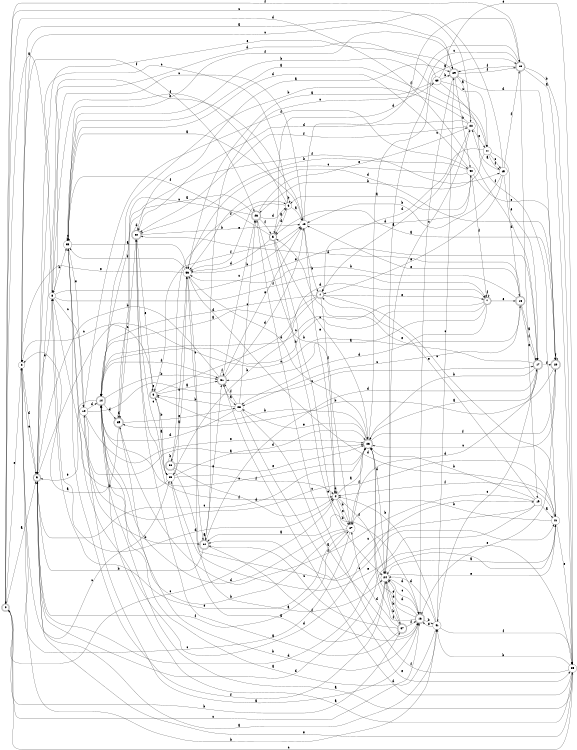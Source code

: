digraph n34_9 {
__start0 [label="" shape="none"];

rankdir=LR;
size="8,5";

s0 [style="rounded,filled", color="black", fillcolor="white" shape="doublecircle", label="0"];
s1 [style="rounded,filled", color="black", fillcolor="white" shape="doublecircle", label="1"];
s2 [style="filled", color="black", fillcolor="white" shape="circle", label="2"];
s3 [style="rounded,filled", color="black", fillcolor="white" shape="doublecircle", label="3"];
s4 [style="filled", color="black", fillcolor="white" shape="circle", label="4"];
s5 [style="rounded,filled", color="black", fillcolor="white" shape="doublecircle", label="5"];
s6 [style="filled", color="black", fillcolor="white" shape="circle", label="6"];
s7 [style="rounded,filled", color="black", fillcolor="white" shape="doublecircle", label="7"];
s8 [style="filled", color="black", fillcolor="white" shape="circle", label="8"];
s9 [style="rounded,filled", color="black", fillcolor="white" shape="doublecircle", label="9"];
s10 [style="filled", color="black", fillcolor="white" shape="circle", label="10"];
s11 [style="filled", color="black", fillcolor="white" shape="circle", label="11"];
s12 [style="filled", color="black", fillcolor="white" shape="circle", label="12"];
s13 [style="rounded,filled", color="black", fillcolor="white" shape="doublecircle", label="13"];
s14 [style="rounded,filled", color="black", fillcolor="white" shape="doublecircle", label="14"];
s15 [style="filled", color="black", fillcolor="white" shape="circle", label="15"];
s16 [style="rounded,filled", color="black", fillcolor="white" shape="doublecircle", label="16"];
s17 [style="rounded,filled", color="black", fillcolor="white" shape="doublecircle", label="17"];
s18 [style="rounded,filled", color="black", fillcolor="white" shape="doublecircle", label="18"];
s19 [style="filled", color="black", fillcolor="white" shape="circle", label="19"];
s20 [style="rounded,filled", color="black", fillcolor="white" shape="doublecircle", label="20"];
s21 [style="filled", color="black", fillcolor="white" shape="circle", label="21"];
s22 [style="filled", color="black", fillcolor="white" shape="circle", label="22"];
s23 [style="rounded,filled", color="black", fillcolor="white" shape="doublecircle", label="23"];
s24 [style="filled", color="black", fillcolor="white" shape="circle", label="24"];
s25 [style="filled", color="black", fillcolor="white" shape="circle", label="25"];
s26 [style="rounded,filled", color="black", fillcolor="white" shape="doublecircle", label="26"];
s27 [style="filled", color="black", fillcolor="white" shape="circle", label="27"];
s28 [style="filled", color="black", fillcolor="white" shape="circle", label="28"];
s29 [style="rounded,filled", color="black", fillcolor="white" shape="doublecircle", label="29"];
s30 [style="filled", color="black", fillcolor="white" shape="circle", label="30"];
s31 [style="rounded,filled", color="black", fillcolor="white" shape="doublecircle", label="31"];
s32 [style="rounded,filled", color="black", fillcolor="white" shape="doublecircle", label="32"];
s33 [style="filled", color="black", fillcolor="white" shape="circle", label="33"];
s34 [style="rounded,filled", color="black", fillcolor="white" shape="doublecircle", label="34"];
s35 [style="filled", color="black", fillcolor="white" shape="circle", label="35"];
s36 [style="filled", color="black", fillcolor="white" shape="circle", label="36"];
s37 [style="rounded,filled", color="black", fillcolor="white" shape="doublecircle", label="37"];
s38 [style="rounded,filled", color="black", fillcolor="white" shape="doublecircle", label="38"];
s39 [style="rounded,filled", color="black", fillcolor="white" shape="doublecircle", label="39"];
s40 [style="filled", color="black", fillcolor="white" shape="circle", label="40"];
s41 [style="filled", color="black", fillcolor="white" shape="circle", label="41"];
s0 -> s9 [label="a"];
s0 -> s37 [label="b"];
s0 -> s16 [label="c"];
s0 -> s17 [label="d"];
s0 -> s2 [label="e"];
s0 -> s13 [label="f"];
s1 -> s14 [label="a"];
s1 -> s35 [label="b"];
s1 -> s21 [label="c"];
s1 -> s14 [label="d"];
s1 -> s7 [label="e"];
s1 -> s4 [label="f"];
s2 -> s29 [label="a"];
s2 -> s41 [label="b"];
s2 -> s35 [label="c"];
s2 -> s9 [label="d"];
s2 -> s9 [label="e"];
s2 -> s26 [label="f"];
s3 -> s31 [label="a"];
s3 -> s35 [label="b"];
s3 -> s2 [label="c"];
s3 -> s7 [label="d"];
s3 -> s3 [label="e"];
s3 -> s12 [label="f"];
s4 -> s23 [label="a"];
s4 -> s27 [label="b"];
s4 -> s0 [label="c"];
s4 -> s4 [label="d"];
s4 -> s27 [label="e"];
s4 -> s24 [label="f"];
s5 -> s6 [label="a"];
s5 -> s16 [label="b"];
s5 -> s23 [label="c"];
s5 -> s36 [label="d"];
s5 -> s24 [label="e"];
s5 -> s33 [label="f"];
s6 -> s12 [label="a"];
s6 -> s6 [label="b"];
s6 -> s9 [label="c"];
s6 -> s5 [label="d"];
s6 -> s36 [label="e"];
s6 -> s8 [label="f"];
s7 -> s31 [label="a"];
s7 -> s14 [label="b"];
s7 -> s14 [label="c"];
s7 -> s28 [label="d"];
s7 -> s18 [label="e"];
s7 -> s7 [label="f"];
s8 -> s0 [label="a"];
s8 -> s33 [label="b"];
s8 -> s10 [label="c"];
s8 -> s4 [label="d"];
s8 -> s17 [label="e"];
s8 -> s7 [label="f"];
s9 -> s41 [label="a"];
s9 -> s12 [label="b"];
s9 -> s18 [label="c"];
s9 -> s21 [label="d"];
s9 -> s8 [label="e"];
s9 -> s27 [label="f"];
s10 -> s23 [label="a"];
s10 -> s34 [label="b"];
s10 -> s17 [label="c"];
s10 -> s14 [label="d"];
s10 -> s23 [label="e"];
s10 -> s40 [label="f"];
s11 -> s33 [label="a"];
s11 -> s26 [label="b"];
s11 -> s15 [label="c"];
s11 -> s1 [label="d"];
s11 -> s17 [label="e"];
s11 -> s15 [label="f"];
s12 -> s33 [label="a"];
s12 -> s1 [label="b"];
s12 -> s8 [label="c"];
s12 -> s40 [label="d"];
s12 -> s4 [label="e"];
s12 -> s13 [label="f"];
s13 -> s25 [label="a"];
s13 -> s25 [label="b"];
s13 -> s24 [label="c"];
s13 -> s5 [label="d"];
s13 -> s19 [label="e"];
s13 -> s29 [label="f"];
s14 -> s25 [label="a"];
s14 -> s31 [label="b"];
s14 -> s23 [label="c"];
s14 -> s39 [label="d"];
s14 -> s9 [label="e"];
s14 -> s31 [label="f"];
s15 -> s22 [label="a"];
s15 -> s12 [label="b"];
s15 -> s2 [label="c"];
s15 -> s18 [label="d"];
s15 -> s1 [label="e"];
s15 -> s13 [label="f"];
s16 -> s10 [label="a"];
s16 -> s41 [label="b"];
s16 -> s24 [label="c"];
s16 -> s24 [label="d"];
s16 -> s23 [label="e"];
s16 -> s23 [label="f"];
s17 -> s23 [label="a"];
s17 -> s23 [label="b"];
s17 -> s41 [label="c"];
s17 -> s27 [label="d"];
s17 -> s5 [label="e"];
s17 -> s20 [label="f"];
s18 -> s17 [label="a"];
s18 -> s36 [label="b"];
s18 -> s28 [label="c"];
s18 -> s32 [label="d"];
s18 -> s12 [label="e"];
s18 -> s17 [label="f"];
s19 -> s21 [label="a"];
s19 -> s23 [label="b"];
s19 -> s34 [label="c"];
s19 -> s9 [label="d"];
s19 -> s1 [label="e"];
s19 -> s39 [label="f"];
s20 -> s5 [label="a"];
s20 -> s39 [label="b"];
s20 -> s23 [label="c"];
s20 -> s36 [label="d"];
s20 -> s16 [label="e"];
s20 -> s20 [label="f"];
s21 -> s24 [label="a"];
s21 -> s27 [label="b"];
s21 -> s33 [label="c"];
s21 -> s36 [label="d"];
s21 -> s25 [label="e"];
s21 -> s4 [label="f"];
s22 -> s1 [label="a"];
s22 -> s14 [label="b"];
s22 -> s0 [label="c"];
s22 -> s32 [label="d"];
s22 -> s11 [label="e"];
s22 -> s32 [label="f"];
s23 -> s13 [label="a"];
s23 -> s3 [label="b"];
s23 -> s9 [label="c"];
s23 -> s24 [label="d"];
s23 -> s28 [label="e"];
s23 -> s20 [label="f"];
s24 -> s35 [label="a"];
s24 -> s37 [label="b"];
s24 -> s22 [label="c"];
s24 -> s16 [label="d"];
s24 -> s21 [label="e"];
s24 -> s33 [label="f"];
s25 -> s14 [label="a"];
s25 -> s41 [label="b"];
s25 -> s0 [label="c"];
s25 -> s31 [label="d"];
s25 -> s9 [label="e"];
s25 -> s26 [label="f"];
s26 -> s39 [label="a"];
s26 -> s27 [label="b"];
s26 -> s14 [label="c"];
s26 -> s6 [label="d"];
s26 -> s22 [label="e"];
s26 -> s5 [label="f"];
s27 -> s34 [label="a"];
s27 -> s14 [label="b"];
s27 -> s2 [label="c"];
s27 -> s14 [label="d"];
s27 -> s8 [label="e"];
s27 -> s23 [label="f"];
s28 -> s16 [label="a"];
s28 -> s3 [label="b"];
s28 -> s26 [label="c"];
s28 -> s14 [label="d"];
s28 -> s25 [label="e"];
s28 -> s31 [label="f"];
s29 -> s22 [label="a"];
s29 -> s40 [label="b"];
s29 -> s16 [label="c"];
s29 -> s20 [label="d"];
s29 -> s9 [label="e"];
s29 -> s13 [label="f"];
s30 -> s36 [label="a"];
s30 -> s29 [label="b"];
s30 -> s11 [label="c"];
s30 -> s8 [label="d"];
s30 -> s25 [label="e"];
s30 -> s21 [label="f"];
s31 -> s28 [label="a"];
s31 -> s9 [label="b"];
s31 -> s26 [label="c"];
s31 -> s12 [label="d"];
s31 -> s12 [label="e"];
s31 -> s31 [label="f"];
s32 -> s29 [label="a"];
s32 -> s12 [label="b"];
s32 -> s35 [label="c"];
s32 -> s32 [label="d"];
s32 -> s3 [label="e"];
s32 -> s4 [label="f"];
s33 -> s36 [label="a"];
s33 -> s11 [label="b"];
s33 -> s33 [label="c"];
s33 -> s19 [label="d"];
s33 -> s10 [label="e"];
s33 -> s29 [label="f"];
s34 -> s34 [label="a"];
s34 -> s9 [label="b"];
s34 -> s30 [label="c"];
s34 -> s17 [label="d"];
s34 -> s31 [label="e"];
s34 -> s16 [label="f"];
s35 -> s3 [label="a"];
s35 -> s8 [label="b"];
s35 -> s36 [label="c"];
s35 -> s23 [label="d"];
s35 -> s25 [label="e"];
s35 -> s4 [label="f"];
s36 -> s24 [label="a"];
s36 -> s12 [label="b"];
s36 -> s34 [label="c"];
s36 -> s23 [label="d"];
s36 -> s2 [label="e"];
s36 -> s33 [label="f"];
s37 -> s32 [label="a"];
s37 -> s24 [label="b"];
s37 -> s34 [label="c"];
s37 -> s27 [label="d"];
s37 -> s24 [label="e"];
s37 -> s16 [label="f"];
s38 -> s36 [label="a"];
s38 -> s38 [label="b"];
s38 -> s21 [label="c"];
s38 -> s4 [label="d"];
s38 -> s23 [label="e"];
s38 -> s6 [label="f"];
s39 -> s2 [label="a"];
s39 -> s16 [label="b"];
s39 -> s32 [label="c"];
s39 -> s39 [label="d"];
s39 -> s28 [label="e"];
s39 -> s15 [label="f"];
s40 -> s6 [label="a"];
s40 -> s32 [label="b"];
s40 -> s36 [label="c"];
s40 -> s33 [label="d"];
s40 -> s20 [label="e"];
s40 -> s7 [label="f"];
s41 -> s14 [label="a"];
s41 -> s4 [label="b"];
s41 -> s29 [label="c"];
s41 -> s24 [label="d"];
s41 -> s16 [label="e"];
s41 -> s25 [label="f"];

}